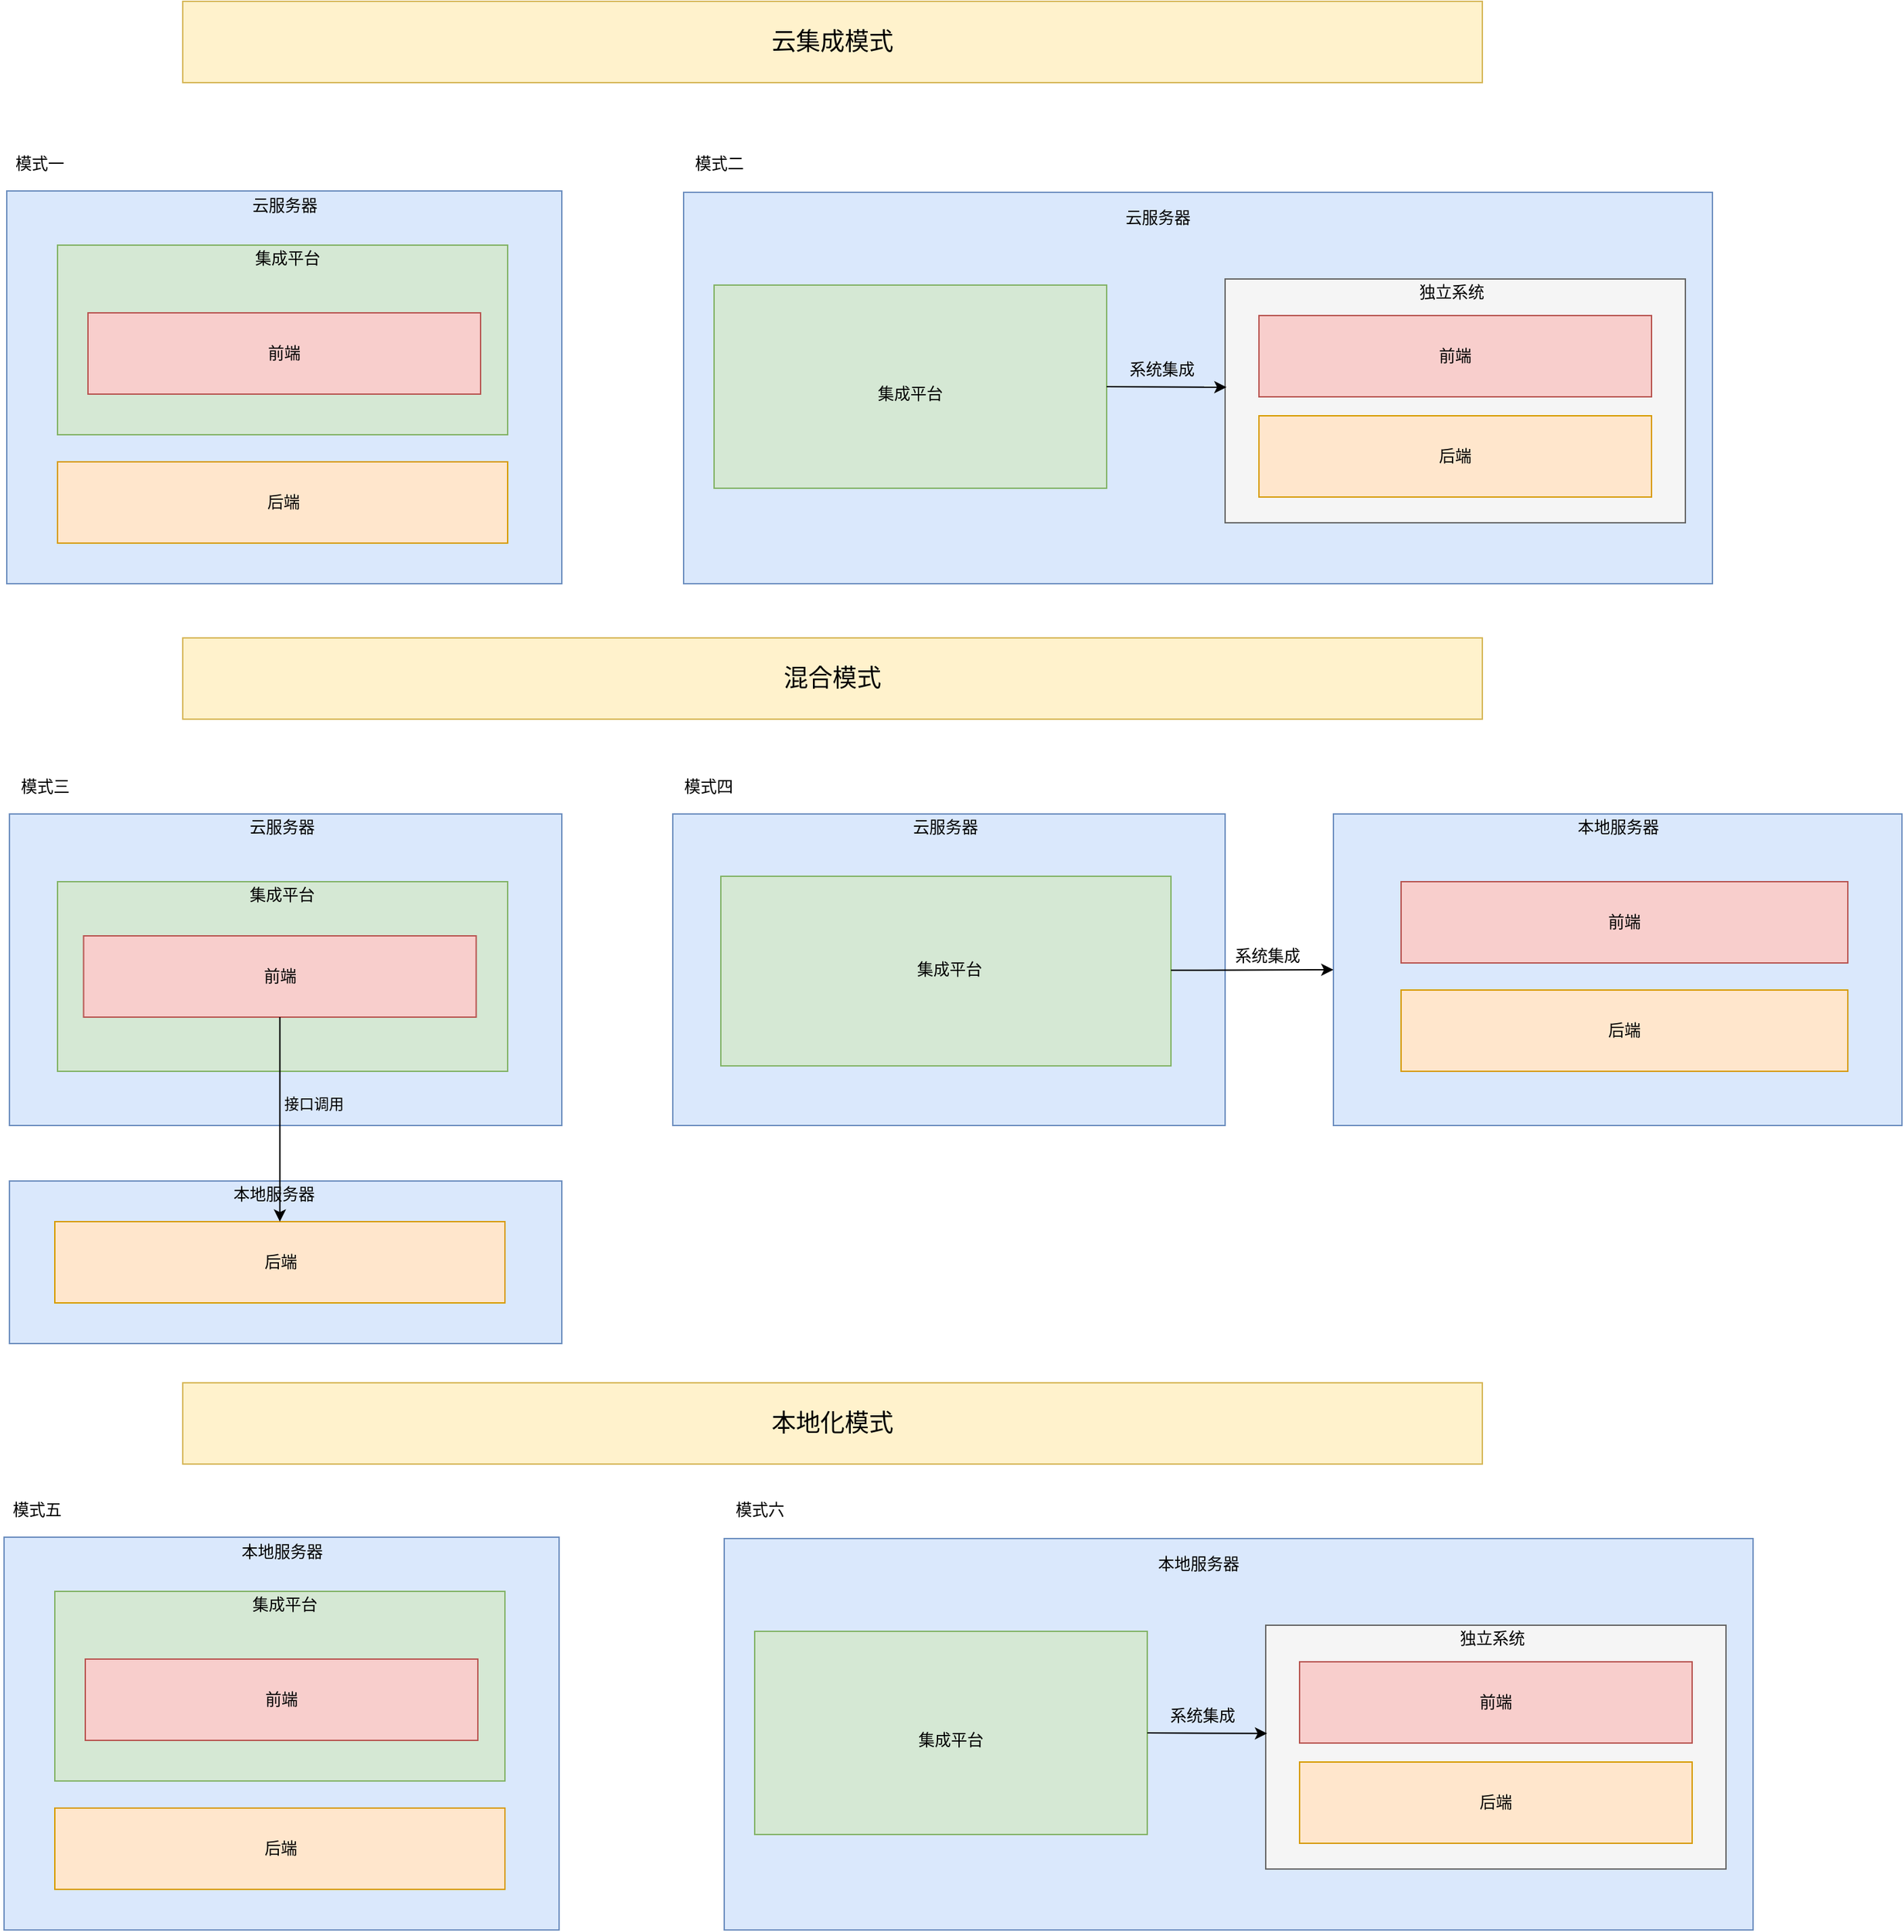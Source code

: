 <mxfile version="14.6.13" type="github">
  <diagram id="YDbvJKthgHDpLr_gpcF4" name="第 1 页">
    <mxGraphModel dx="1422" dy="762" grid="1" gridSize="10" guides="1" tooltips="1" connect="1" arrows="1" fold="1" page="1" pageScale="1" pageWidth="827" pageHeight="1169" math="0" shadow="0">
      <root>
        <mxCell id="0" />
        <mxCell id="1" parent="0" />
        <mxCell id="sla7RFZH6J3o2zBhODtt-21" value="" style="rounded=0;whiteSpace=wrap;html=1;fillColor=#dae8fc;strokeColor=#6c8ebf;" vertex="1" parent="1">
          <mxGeometry x="580" y="171" width="760" height="289" as="geometry" />
        </mxCell>
        <mxCell id="sla7RFZH6J3o2zBhODtt-1" value="模式一" style="text;html=1;strokeColor=none;fillColor=none;align=center;verticalAlign=middle;whiteSpace=wrap;rounded=0;" vertex="1" parent="1">
          <mxGeometry x="77.5" y="140" width="52.5" height="20" as="geometry" />
        </mxCell>
        <mxCell id="sla7RFZH6J3o2zBhODtt-4" value="" style="rounded=0;whiteSpace=wrap;html=1;fillColor=#dae8fc;strokeColor=#6c8ebf;" vertex="1" parent="1">
          <mxGeometry x="80" y="170" width="410" height="290" as="geometry" />
        </mxCell>
        <mxCell id="sla7RFZH6J3o2zBhODtt-6" value="云服务器" style="text;html=1;strokeColor=none;fillColor=none;align=center;verticalAlign=middle;whiteSpace=wrap;rounded=0;" vertex="1" parent="1">
          <mxGeometry x="247.5" y="171" width="75" height="20" as="geometry" />
        </mxCell>
        <mxCell id="sla7RFZH6J3o2zBhODtt-8" value="" style="rounded=0;whiteSpace=wrap;html=1;fillColor=#d5e8d4;strokeColor=#82b366;" vertex="1" parent="1">
          <mxGeometry x="117.5" y="210" width="332.5" height="140" as="geometry" />
        </mxCell>
        <mxCell id="sla7RFZH6J3o2zBhODtt-9" value="集成平台" style="text;html=1;strokeColor=none;fillColor=none;align=center;verticalAlign=middle;whiteSpace=wrap;rounded=0;" vertex="1" parent="1">
          <mxGeometry x="249.5" y="210" width="75" height="20" as="geometry" />
        </mxCell>
        <mxCell id="sla7RFZH6J3o2zBhODtt-5" value="前端" style="rounded=0;whiteSpace=wrap;html=1;fillColor=#f8cecc;strokeColor=#b85450;" vertex="1" parent="1">
          <mxGeometry x="140" y="260" width="290" height="60" as="geometry" />
        </mxCell>
        <mxCell id="sla7RFZH6J3o2zBhODtt-10" value="后端" style="rounded=0;whiteSpace=wrap;html=1;fillColor=#ffe6cc;strokeColor=#d79b00;" vertex="1" parent="1">
          <mxGeometry x="117.5" y="370" width="332.5" height="60" as="geometry" />
        </mxCell>
        <mxCell id="sla7RFZH6J3o2zBhODtt-11" value="模式二" style="text;html=1;strokeColor=none;fillColor=none;align=center;verticalAlign=middle;whiteSpace=wrap;rounded=0;" vertex="1" parent="1">
          <mxGeometry x="580" y="140" width="52.5" height="20" as="geometry" />
        </mxCell>
        <mxCell id="sla7RFZH6J3o2zBhODtt-13" value="云服务器" style="text;html=1;strokeColor=none;fillColor=none;align=center;verticalAlign=middle;whiteSpace=wrap;rounded=0;" vertex="1" parent="1">
          <mxGeometry x="892.5" y="180" width="75" height="20" as="geometry" />
        </mxCell>
        <mxCell id="sla7RFZH6J3o2zBhODtt-14" value="" style="rounded=0;whiteSpace=wrap;html=1;fillColor=#d5e8d4;strokeColor=#82b366;" vertex="1" parent="1">
          <mxGeometry x="602.5" y="239.5" width="290" height="150" as="geometry" />
        </mxCell>
        <mxCell id="sla7RFZH6J3o2zBhODtt-15" value="集成平台" style="text;html=1;strokeColor=none;fillColor=none;align=center;verticalAlign=middle;whiteSpace=wrap;rounded=0;" vertex="1" parent="1">
          <mxGeometry x="710" y="310" width="75" height="20" as="geometry" />
        </mxCell>
        <mxCell id="sla7RFZH6J3o2zBhODtt-23" value="" style="rounded=0;whiteSpace=wrap;html=1;fillColor=#f5f5f5;strokeColor=#666666;fontColor=#333333;" vertex="1" parent="1">
          <mxGeometry x="980" y="235" width="340" height="180" as="geometry" />
        </mxCell>
        <mxCell id="sla7RFZH6J3o2zBhODtt-16" value="前端" style="rounded=0;whiteSpace=wrap;html=1;fillColor=#f8cecc;strokeColor=#b85450;" vertex="1" parent="1">
          <mxGeometry x="1005" y="262" width="290" height="60" as="geometry" />
        </mxCell>
        <mxCell id="sla7RFZH6J3o2zBhODtt-17" value="后端" style="rounded=0;whiteSpace=wrap;html=1;fillColor=#ffe6cc;strokeColor=#d79b00;" vertex="1" parent="1">
          <mxGeometry x="1005" y="336" width="290" height="60" as="geometry" />
        </mxCell>
        <mxCell id="sla7RFZH6J3o2zBhODtt-24" value="独立系统" style="text;html=1;strokeColor=none;fillColor=none;align=center;verticalAlign=middle;whiteSpace=wrap;rounded=0;" vertex="1" parent="1">
          <mxGeometry x="1110" y="235" width="75" height="20" as="geometry" />
        </mxCell>
        <mxCell id="sla7RFZH6J3o2zBhODtt-25" value="" style="endArrow=classic;html=1;entryX=0.003;entryY=0.444;entryDx=0;entryDy=0;entryPerimeter=0;exitX=1;exitY=0.5;exitDx=0;exitDy=0;" edge="1" parent="1" source="sla7RFZH6J3o2zBhODtt-14" target="sla7RFZH6J3o2zBhODtt-23">
          <mxGeometry width="50" height="50" relative="1" as="geometry">
            <mxPoint x="910" y="380" as="sourcePoint" />
            <mxPoint x="960" y="330" as="targetPoint" />
          </mxGeometry>
        </mxCell>
        <mxCell id="sla7RFZH6J3o2zBhODtt-26" value="系统集成" style="text;html=1;strokeColor=none;fillColor=none;align=center;verticalAlign=middle;whiteSpace=wrap;rounded=0;" vertex="1" parent="1">
          <mxGeometry x="902.5" y="292" width="61" height="20" as="geometry" />
        </mxCell>
        <mxCell id="sla7RFZH6J3o2zBhODtt-27" value="" style="rounded=0;whiteSpace=wrap;html=1;fillColor=#dae8fc;strokeColor=#6c8ebf;" vertex="1" parent="1">
          <mxGeometry x="82" y="630" width="408" height="230" as="geometry" />
        </mxCell>
        <mxCell id="sla7RFZH6J3o2zBhODtt-28" value="&lt;font style=&quot;font-size: 18px&quot;&gt;云集成模式&lt;/font&gt;" style="rounded=0;whiteSpace=wrap;html=1;fillColor=#fff2cc;strokeColor=#d6b656;" vertex="1" parent="1">
          <mxGeometry x="210" y="30" width="960" height="60" as="geometry" />
        </mxCell>
        <mxCell id="sla7RFZH6J3o2zBhODtt-30" value="&lt;font style=&quot;font-size: 18px&quot;&gt;混合模式&lt;/font&gt;" style="rounded=0;whiteSpace=wrap;html=1;fillColor=#fff2cc;strokeColor=#d6b656;" vertex="1" parent="1">
          <mxGeometry x="210" y="500" width="960" height="60" as="geometry" />
        </mxCell>
        <mxCell id="sla7RFZH6J3o2zBhODtt-31" value="模式三" style="text;html=1;strokeColor=none;fillColor=none;align=center;verticalAlign=middle;whiteSpace=wrap;rounded=0;" vertex="1" parent="1">
          <mxGeometry x="82" y="600" width="52.5" height="20" as="geometry" />
        </mxCell>
        <mxCell id="sla7RFZH6J3o2zBhODtt-32" value="" style="rounded=0;whiteSpace=wrap;html=1;fillColor=#d5e8d4;strokeColor=#82b366;" vertex="1" parent="1">
          <mxGeometry x="117.5" y="680" width="332.5" height="140" as="geometry" />
        </mxCell>
        <mxCell id="sla7RFZH6J3o2zBhODtt-33" value="前端" style="rounded=0;whiteSpace=wrap;html=1;fillColor=#f8cecc;strokeColor=#b85450;" vertex="1" parent="1">
          <mxGeometry x="136.75" y="720" width="290" height="60" as="geometry" />
        </mxCell>
        <mxCell id="sla7RFZH6J3o2zBhODtt-34" value="云服务器" style="text;html=1;strokeColor=none;fillColor=none;align=center;verticalAlign=middle;whiteSpace=wrap;rounded=0;" vertex="1" parent="1">
          <mxGeometry x="246.25" y="630" width="75" height="20" as="geometry" />
        </mxCell>
        <mxCell id="sla7RFZH6J3o2zBhODtt-35" value="集成平台" style="text;html=1;strokeColor=none;fillColor=none;align=center;verticalAlign=middle;whiteSpace=wrap;rounded=0;" vertex="1" parent="1">
          <mxGeometry x="246.25" y="680" width="75" height="20" as="geometry" />
        </mxCell>
        <mxCell id="sla7RFZH6J3o2zBhODtt-36" value="" style="rounded=0;whiteSpace=wrap;html=1;fillColor=#dae8fc;strokeColor=#6c8ebf;" vertex="1" parent="1">
          <mxGeometry x="82" y="901" width="408" height="120" as="geometry" />
        </mxCell>
        <mxCell id="sla7RFZH6J3o2zBhODtt-38" value="后端" style="rounded=0;whiteSpace=wrap;html=1;fillColor=#ffe6cc;strokeColor=#d79b00;" vertex="1" parent="1">
          <mxGeometry x="115.5" y="931" width="332.5" height="60" as="geometry" />
        </mxCell>
        <mxCell id="sla7RFZH6J3o2zBhODtt-39" value="本地服务器" style="text;html=1;strokeColor=none;fillColor=none;align=center;verticalAlign=middle;whiteSpace=wrap;rounded=0;" vertex="1" parent="1">
          <mxGeometry x="240" y="901" width="75" height="20" as="geometry" />
        </mxCell>
        <mxCell id="sla7RFZH6J3o2zBhODtt-40" value="" style="endArrow=classic;html=1;exitX=0.5;exitY=1;exitDx=0;exitDy=0;entryX=0.5;entryY=0;entryDx=0;entryDy=0;" edge="1" parent="1" source="sla7RFZH6J3o2zBhODtt-33" target="sla7RFZH6J3o2zBhODtt-38">
          <mxGeometry width="50" height="50" relative="1" as="geometry">
            <mxPoint x="610" y="840" as="sourcePoint" />
            <mxPoint x="284" y="960" as="targetPoint" />
          </mxGeometry>
        </mxCell>
        <mxCell id="sla7RFZH6J3o2zBhODtt-41" value="" style="rounded=0;whiteSpace=wrap;html=1;fillColor=#dae8fc;strokeColor=#6c8ebf;" vertex="1" parent="1">
          <mxGeometry x="572" y="630" width="408" height="230" as="geometry" />
        </mxCell>
        <mxCell id="sla7RFZH6J3o2zBhODtt-42" value="模式四" style="text;html=1;strokeColor=none;fillColor=none;align=center;verticalAlign=middle;whiteSpace=wrap;rounded=0;" vertex="1" parent="1">
          <mxGeometry x="572" y="600" width="52.5" height="20" as="geometry" />
        </mxCell>
        <mxCell id="sla7RFZH6J3o2zBhODtt-43" value="" style="rounded=0;whiteSpace=wrap;html=1;fillColor=#d5e8d4;strokeColor=#82b366;" vertex="1" parent="1">
          <mxGeometry x="607.5" y="676" width="332.5" height="140" as="geometry" />
        </mxCell>
        <mxCell id="sla7RFZH6J3o2zBhODtt-45" value="云服务器" style="text;html=1;strokeColor=none;fillColor=none;align=center;verticalAlign=middle;whiteSpace=wrap;rounded=0;" vertex="1" parent="1">
          <mxGeometry x="736.25" y="630" width="75" height="20" as="geometry" />
        </mxCell>
        <mxCell id="sla7RFZH6J3o2zBhODtt-46" value="集成平台" style="text;html=1;strokeColor=none;fillColor=none;align=center;verticalAlign=middle;whiteSpace=wrap;rounded=0;" vertex="1" parent="1">
          <mxGeometry x="738.5" y="735" width="75" height="20" as="geometry" />
        </mxCell>
        <mxCell id="sla7RFZH6J3o2zBhODtt-47" value="" style="rounded=0;whiteSpace=wrap;html=1;fillColor=#dae8fc;strokeColor=#6c8ebf;" vertex="1" parent="1">
          <mxGeometry x="1060" y="630" width="420" height="230" as="geometry" />
        </mxCell>
        <mxCell id="sla7RFZH6J3o2zBhODtt-48" value="后端" style="rounded=0;whiteSpace=wrap;html=1;fillColor=#ffe6cc;strokeColor=#d79b00;" vertex="1" parent="1">
          <mxGeometry x="1110" y="760" width="330" height="60" as="geometry" />
        </mxCell>
        <mxCell id="sla7RFZH6J3o2zBhODtt-49" value="本地服务器" style="text;html=1;strokeColor=none;fillColor=none;align=center;verticalAlign=middle;whiteSpace=wrap;rounded=0;" vertex="1" parent="1">
          <mxGeometry x="1232.5" y="630" width="75" height="20" as="geometry" />
        </mxCell>
        <mxCell id="sla7RFZH6J3o2zBhODtt-44" value="前端" style="rounded=0;whiteSpace=wrap;html=1;fillColor=#f8cecc;strokeColor=#b85450;" vertex="1" parent="1">
          <mxGeometry x="1110" y="680" width="330" height="60" as="geometry" />
        </mxCell>
        <mxCell id="sla7RFZH6J3o2zBhODtt-52" value="" style="endArrow=classic;html=1;entryX=0;entryY=0.5;entryDx=0;entryDy=0;" edge="1" parent="1" source="sla7RFZH6J3o2zBhODtt-43" target="sla7RFZH6J3o2zBhODtt-47">
          <mxGeometry width="50" height="50" relative="1" as="geometry">
            <mxPoint x="1000" y="790" as="sourcePoint" />
            <mxPoint x="1050" y="740" as="targetPoint" />
          </mxGeometry>
        </mxCell>
        <mxCell id="sla7RFZH6J3o2zBhODtt-53" value="系统集成" style="text;html=1;strokeColor=none;fillColor=none;align=center;verticalAlign=middle;whiteSpace=wrap;rounded=0;" vertex="1" parent="1">
          <mxGeometry x="980.5" y="725" width="61" height="20" as="geometry" />
        </mxCell>
        <mxCell id="sla7RFZH6J3o2zBhODtt-54" value="&lt;font style=&quot;font-size: 18px&quot;&gt;本地化模式&lt;/font&gt;" style="rounded=0;whiteSpace=wrap;html=1;fillColor=#fff2cc;strokeColor=#d6b656;" vertex="1" parent="1">
          <mxGeometry x="210" y="1050" width="960" height="60" as="geometry" />
        </mxCell>
        <mxCell id="sla7RFZH6J3o2zBhODtt-63" value="模式五" style="text;html=1;strokeColor=none;fillColor=none;align=center;verticalAlign=middle;whiteSpace=wrap;rounded=0;" vertex="1" parent="1">
          <mxGeometry x="75.5" y="1134" width="52.5" height="20" as="geometry" />
        </mxCell>
        <mxCell id="sla7RFZH6J3o2zBhODtt-64" value="" style="rounded=0;whiteSpace=wrap;html=1;fillColor=#dae8fc;strokeColor=#6c8ebf;" vertex="1" parent="1">
          <mxGeometry x="78" y="1164" width="410" height="290" as="geometry" />
        </mxCell>
        <mxCell id="sla7RFZH6J3o2zBhODtt-65" value="本地服务器" style="text;html=1;strokeColor=none;fillColor=none;align=center;verticalAlign=middle;whiteSpace=wrap;rounded=0;" vertex="1" parent="1">
          <mxGeometry x="245.5" y="1165" width="75" height="20" as="geometry" />
        </mxCell>
        <mxCell id="sla7RFZH6J3o2zBhODtt-66" value="" style="rounded=0;whiteSpace=wrap;html=1;fillColor=#d5e8d4;strokeColor=#82b366;" vertex="1" parent="1">
          <mxGeometry x="115.5" y="1204" width="332.5" height="140" as="geometry" />
        </mxCell>
        <mxCell id="sla7RFZH6J3o2zBhODtt-67" value="集成平台" style="text;html=1;strokeColor=none;fillColor=none;align=center;verticalAlign=middle;whiteSpace=wrap;rounded=0;" vertex="1" parent="1">
          <mxGeometry x="247.5" y="1204" width="75" height="20" as="geometry" />
        </mxCell>
        <mxCell id="sla7RFZH6J3o2zBhODtt-68" value="前端" style="rounded=0;whiteSpace=wrap;html=1;fillColor=#f8cecc;strokeColor=#b85450;" vertex="1" parent="1">
          <mxGeometry x="138" y="1254" width="290" height="60" as="geometry" />
        </mxCell>
        <mxCell id="sla7RFZH6J3o2zBhODtt-69" value="后端" style="rounded=0;whiteSpace=wrap;html=1;fillColor=#ffe6cc;strokeColor=#d79b00;" vertex="1" parent="1">
          <mxGeometry x="115.5" y="1364" width="332.5" height="60" as="geometry" />
        </mxCell>
        <mxCell id="sla7RFZH6J3o2zBhODtt-70" value="" style="rounded=0;whiteSpace=wrap;html=1;fillColor=#dae8fc;strokeColor=#6c8ebf;" vertex="1" parent="1">
          <mxGeometry x="610" y="1165" width="760" height="289" as="geometry" />
        </mxCell>
        <mxCell id="sla7RFZH6J3o2zBhODtt-71" value="模式六" style="text;html=1;strokeColor=none;fillColor=none;align=center;verticalAlign=middle;whiteSpace=wrap;rounded=0;" vertex="1" parent="1">
          <mxGeometry x="610" y="1134" width="52.5" height="20" as="geometry" />
        </mxCell>
        <mxCell id="sla7RFZH6J3o2zBhODtt-72" value="本地服务器" style="text;html=1;strokeColor=none;fillColor=none;align=center;verticalAlign=middle;whiteSpace=wrap;rounded=0;" vertex="1" parent="1">
          <mxGeometry x="922.5" y="1174" width="75" height="20" as="geometry" />
        </mxCell>
        <mxCell id="sla7RFZH6J3o2zBhODtt-73" value="" style="rounded=0;whiteSpace=wrap;html=1;fillColor=#d5e8d4;strokeColor=#82b366;" vertex="1" parent="1">
          <mxGeometry x="632.5" y="1233.5" width="290" height="150" as="geometry" />
        </mxCell>
        <mxCell id="sla7RFZH6J3o2zBhODtt-74" value="集成平台" style="text;html=1;strokeColor=none;fillColor=none;align=center;verticalAlign=middle;whiteSpace=wrap;rounded=0;" vertex="1" parent="1">
          <mxGeometry x="740" y="1304" width="75" height="20" as="geometry" />
        </mxCell>
        <mxCell id="sla7RFZH6J3o2zBhODtt-75" value="" style="rounded=0;whiteSpace=wrap;html=1;fillColor=#f5f5f5;strokeColor=#666666;fontColor=#333333;" vertex="1" parent="1">
          <mxGeometry x="1010" y="1229" width="340" height="180" as="geometry" />
        </mxCell>
        <mxCell id="sla7RFZH6J3o2zBhODtt-76" value="前端" style="rounded=0;whiteSpace=wrap;html=1;fillColor=#f8cecc;strokeColor=#b85450;" vertex="1" parent="1">
          <mxGeometry x="1035" y="1256" width="290" height="60" as="geometry" />
        </mxCell>
        <mxCell id="sla7RFZH6J3o2zBhODtt-77" value="后端" style="rounded=0;whiteSpace=wrap;html=1;fillColor=#ffe6cc;strokeColor=#d79b00;" vertex="1" parent="1">
          <mxGeometry x="1035" y="1330" width="290" height="60" as="geometry" />
        </mxCell>
        <mxCell id="sla7RFZH6J3o2zBhODtt-78" value="独立系统" style="text;html=1;strokeColor=none;fillColor=none;align=center;verticalAlign=middle;whiteSpace=wrap;rounded=0;" vertex="1" parent="1">
          <mxGeometry x="1140" y="1229" width="75" height="20" as="geometry" />
        </mxCell>
        <mxCell id="sla7RFZH6J3o2zBhODtt-79" value="" style="endArrow=classic;html=1;entryX=0.003;entryY=0.444;entryDx=0;entryDy=0;entryPerimeter=0;exitX=1;exitY=0.5;exitDx=0;exitDy=0;" edge="1" parent="1" source="sla7RFZH6J3o2zBhODtt-73" target="sla7RFZH6J3o2zBhODtt-75">
          <mxGeometry width="50" height="50" relative="1" as="geometry">
            <mxPoint x="940" y="1374" as="sourcePoint" />
            <mxPoint x="990" y="1324" as="targetPoint" />
          </mxGeometry>
        </mxCell>
        <mxCell id="sla7RFZH6J3o2zBhODtt-80" value="系统集成" style="text;html=1;strokeColor=none;fillColor=none;align=center;verticalAlign=middle;whiteSpace=wrap;rounded=0;" vertex="1" parent="1">
          <mxGeometry x="932.5" y="1286" width="61" height="20" as="geometry" />
        </mxCell>
        <mxCell id="sla7RFZH6J3o2zBhODtt-84" value="&lt;span style=&quot;color: rgb(0 , 0 , 0) ; font-family: &amp;#34;helvetica&amp;#34; ; font-size: 11px ; font-style: normal ; font-weight: 400 ; letter-spacing: normal ; text-align: center ; text-indent: 0px ; text-transform: none ; word-spacing: 0px ; display: inline ; float: none&quot;&gt;接口调用&lt;/span&gt;" style="text;whiteSpace=wrap;html=1;" vertex="1" parent="1">
          <mxGeometry x="283" y="830" width="70" height="30" as="geometry" />
        </mxCell>
      </root>
    </mxGraphModel>
  </diagram>
</mxfile>
